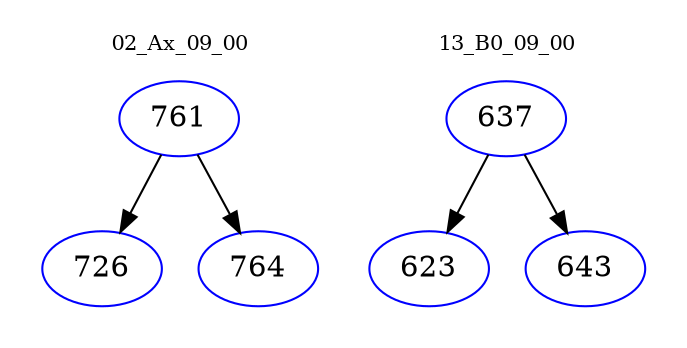digraph{
subgraph cluster_0 {
color = white
label = "02_Ax_09_00";
fontsize=10;
T0_761 [label="761", color="blue"]
T0_761 -> T0_726 [color="black"]
T0_726 [label="726", color="blue"]
T0_761 -> T0_764 [color="black"]
T0_764 [label="764", color="blue"]
}
subgraph cluster_1 {
color = white
label = "13_B0_09_00";
fontsize=10;
T1_637 [label="637", color="blue"]
T1_637 -> T1_623 [color="black"]
T1_623 [label="623", color="blue"]
T1_637 -> T1_643 [color="black"]
T1_643 [label="643", color="blue"]
}
}
